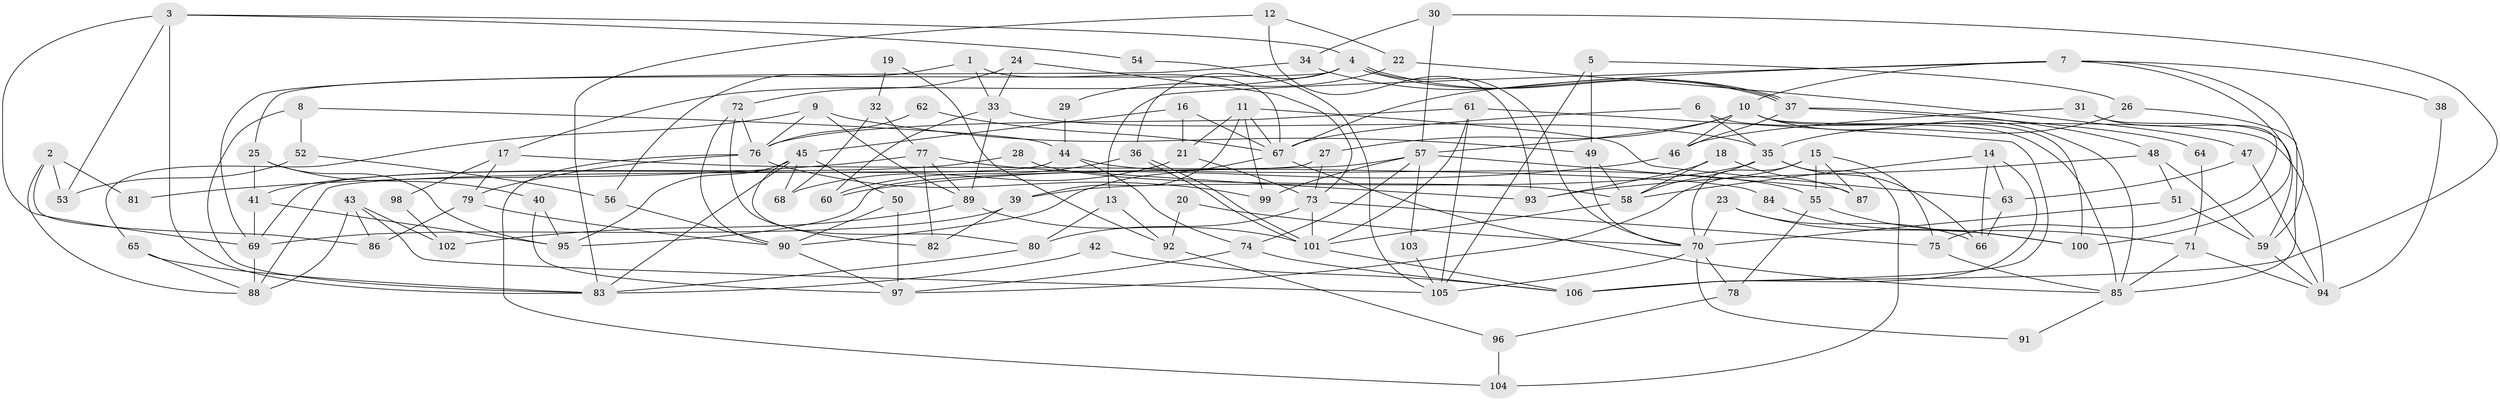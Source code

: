 // Generated by graph-tools (version 1.1) at 2025/35/03/09/25 02:35:54]
// undirected, 106 vertices, 212 edges
graph export_dot {
graph [start="1"]
  node [color=gray90,style=filled];
  1;
  2;
  3;
  4;
  5;
  6;
  7;
  8;
  9;
  10;
  11;
  12;
  13;
  14;
  15;
  16;
  17;
  18;
  19;
  20;
  21;
  22;
  23;
  24;
  25;
  26;
  27;
  28;
  29;
  30;
  31;
  32;
  33;
  34;
  35;
  36;
  37;
  38;
  39;
  40;
  41;
  42;
  43;
  44;
  45;
  46;
  47;
  48;
  49;
  50;
  51;
  52;
  53;
  54;
  55;
  56;
  57;
  58;
  59;
  60;
  61;
  62;
  63;
  64;
  65;
  66;
  67;
  68;
  69;
  70;
  71;
  72;
  73;
  74;
  75;
  76;
  77;
  78;
  79;
  80;
  81;
  82;
  83;
  84;
  85;
  86;
  87;
  88;
  89;
  90;
  91;
  92;
  93;
  94;
  95;
  96;
  97;
  98;
  99;
  100;
  101;
  102;
  103;
  104;
  105;
  106;
  1 -- 33;
  1 -- 67;
  1 -- 56;
  2 -- 88;
  2 -- 53;
  2 -- 81;
  2 -- 86;
  3 -- 4;
  3 -- 69;
  3 -- 53;
  3 -- 54;
  3 -- 83;
  4 -- 25;
  4 -- 37;
  4 -- 37;
  4 -- 17;
  4 -- 36;
  4 -- 70;
  5 -- 49;
  5 -- 26;
  5 -- 105;
  6 -- 67;
  6 -- 85;
  6 -- 35;
  7 -- 100;
  7 -- 67;
  7 -- 10;
  7 -- 13;
  7 -- 38;
  7 -- 59;
  8 -- 83;
  8 -- 44;
  8 -- 52;
  9 -- 49;
  9 -- 76;
  9 -- 65;
  9 -- 89;
  10 -- 57;
  10 -- 27;
  10 -- 46;
  10 -- 85;
  10 -- 94;
  10 -- 100;
  11 -- 99;
  11 -- 67;
  11 -- 21;
  11 -- 39;
  11 -- 63;
  12 -- 93;
  12 -- 83;
  12 -- 22;
  13 -- 80;
  13 -- 92;
  14 -- 66;
  14 -- 58;
  14 -- 63;
  14 -- 106;
  15 -- 87;
  15 -- 70;
  15 -- 55;
  15 -- 75;
  15 -- 97;
  16 -- 67;
  16 -- 21;
  16 -- 45;
  17 -- 79;
  17 -- 84;
  17 -- 98;
  18 -- 58;
  18 -- 93;
  18 -- 87;
  19 -- 92;
  19 -- 32;
  20 -- 70;
  20 -- 92;
  21 -- 73;
  21 -- 68;
  22 -- 47;
  22 -- 29;
  23 -- 70;
  23 -- 66;
  23 -- 100;
  24 -- 73;
  24 -- 33;
  24 -- 72;
  25 -- 40;
  25 -- 95;
  25 -- 41;
  26 -- 85;
  26 -- 35;
  27 -- 73;
  27 -- 88;
  28 -- 58;
  28 -- 41;
  29 -- 44;
  30 -- 106;
  30 -- 57;
  30 -- 34;
  31 -- 46;
  31 -- 59;
  31 -- 75;
  32 -- 77;
  32 -- 68;
  33 -- 35;
  33 -- 60;
  33 -- 89;
  34 -- 69;
  34 -- 37;
  35 -- 39;
  35 -- 58;
  35 -- 66;
  35 -- 104;
  36 -- 101;
  36 -- 101;
  36 -- 60;
  37 -- 46;
  37 -- 48;
  37 -- 64;
  38 -- 94;
  39 -- 69;
  39 -- 82;
  40 -- 97;
  40 -- 95;
  41 -- 69;
  41 -- 95;
  42 -- 106;
  42 -- 83;
  43 -- 105;
  43 -- 88;
  43 -- 86;
  43 -- 102;
  44 -- 55;
  44 -- 74;
  44 -- 69;
  45 -- 83;
  45 -- 50;
  45 -- 68;
  45 -- 80;
  45 -- 95;
  46 -- 60;
  47 -- 94;
  47 -- 63;
  48 -- 59;
  48 -- 51;
  48 -- 93;
  49 -- 58;
  49 -- 70;
  50 -- 90;
  50 -- 97;
  51 -- 70;
  51 -- 59;
  52 -- 56;
  52 -- 53;
  54 -- 105;
  55 -- 71;
  55 -- 78;
  56 -- 90;
  57 -- 74;
  57 -- 95;
  57 -- 87;
  57 -- 99;
  57 -- 103;
  58 -- 101;
  59 -- 94;
  61 -- 101;
  61 -- 106;
  61 -- 76;
  61 -- 105;
  62 -- 67;
  62 -- 76;
  63 -- 66;
  64 -- 71;
  65 -- 83;
  65 -- 88;
  67 -- 85;
  67 -- 90;
  69 -- 88;
  70 -- 105;
  70 -- 78;
  70 -- 91;
  71 -- 85;
  71 -- 94;
  72 -- 90;
  72 -- 76;
  72 -- 82;
  73 -- 101;
  73 -- 75;
  73 -- 80;
  74 -- 97;
  74 -- 106;
  75 -- 85;
  76 -- 79;
  76 -- 99;
  76 -- 104;
  77 -- 89;
  77 -- 82;
  77 -- 81;
  77 -- 93;
  78 -- 96;
  79 -- 86;
  79 -- 90;
  80 -- 83;
  84 -- 100;
  85 -- 91;
  89 -- 101;
  89 -- 102;
  90 -- 97;
  92 -- 96;
  96 -- 104;
  98 -- 102;
  101 -- 106;
  103 -- 105;
}
